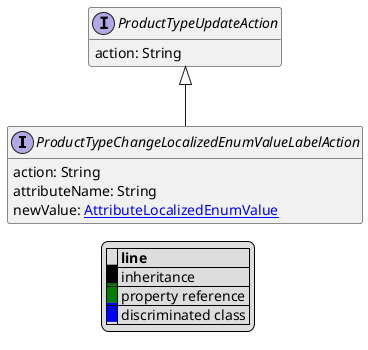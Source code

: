 @startuml

hide empty fields
hide empty methods
legend
|= |= line |
|<back:black>   </back>| inheritance |
|<back:green>   </back>| property reference |
|<back:blue>   </back>| discriminated class |
endlegend
interface ProductTypeChangeLocalizedEnumValueLabelAction [[ProductTypeChangeLocalizedEnumValueLabelAction.svg]] extends ProductTypeUpdateAction {
    action: String
    attributeName: String
    newValue: [[AttributeLocalizedEnumValue.svg AttributeLocalizedEnumValue]]
}
interface ProductTypeUpdateAction [[ProductTypeUpdateAction.svg]]  {
    action: String
}





@enduml
